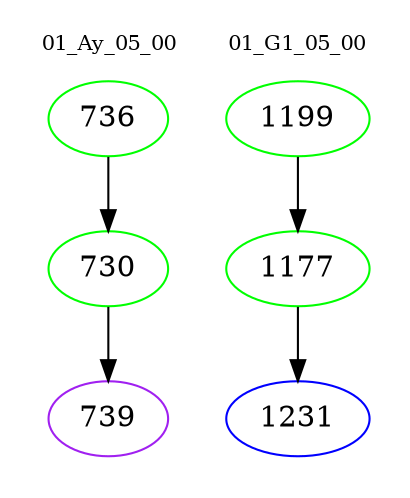 digraph{
subgraph cluster_0 {
color = white
label = "01_Ay_05_00";
fontsize=10;
T0_736 [label="736", color="green"]
T0_736 -> T0_730 [color="black"]
T0_730 [label="730", color="green"]
T0_730 -> T0_739 [color="black"]
T0_739 [label="739", color="purple"]
}
subgraph cluster_1 {
color = white
label = "01_G1_05_00";
fontsize=10;
T1_1199 [label="1199", color="green"]
T1_1199 -> T1_1177 [color="black"]
T1_1177 [label="1177", color="green"]
T1_1177 -> T1_1231 [color="black"]
T1_1231 [label="1231", color="blue"]
}
}
